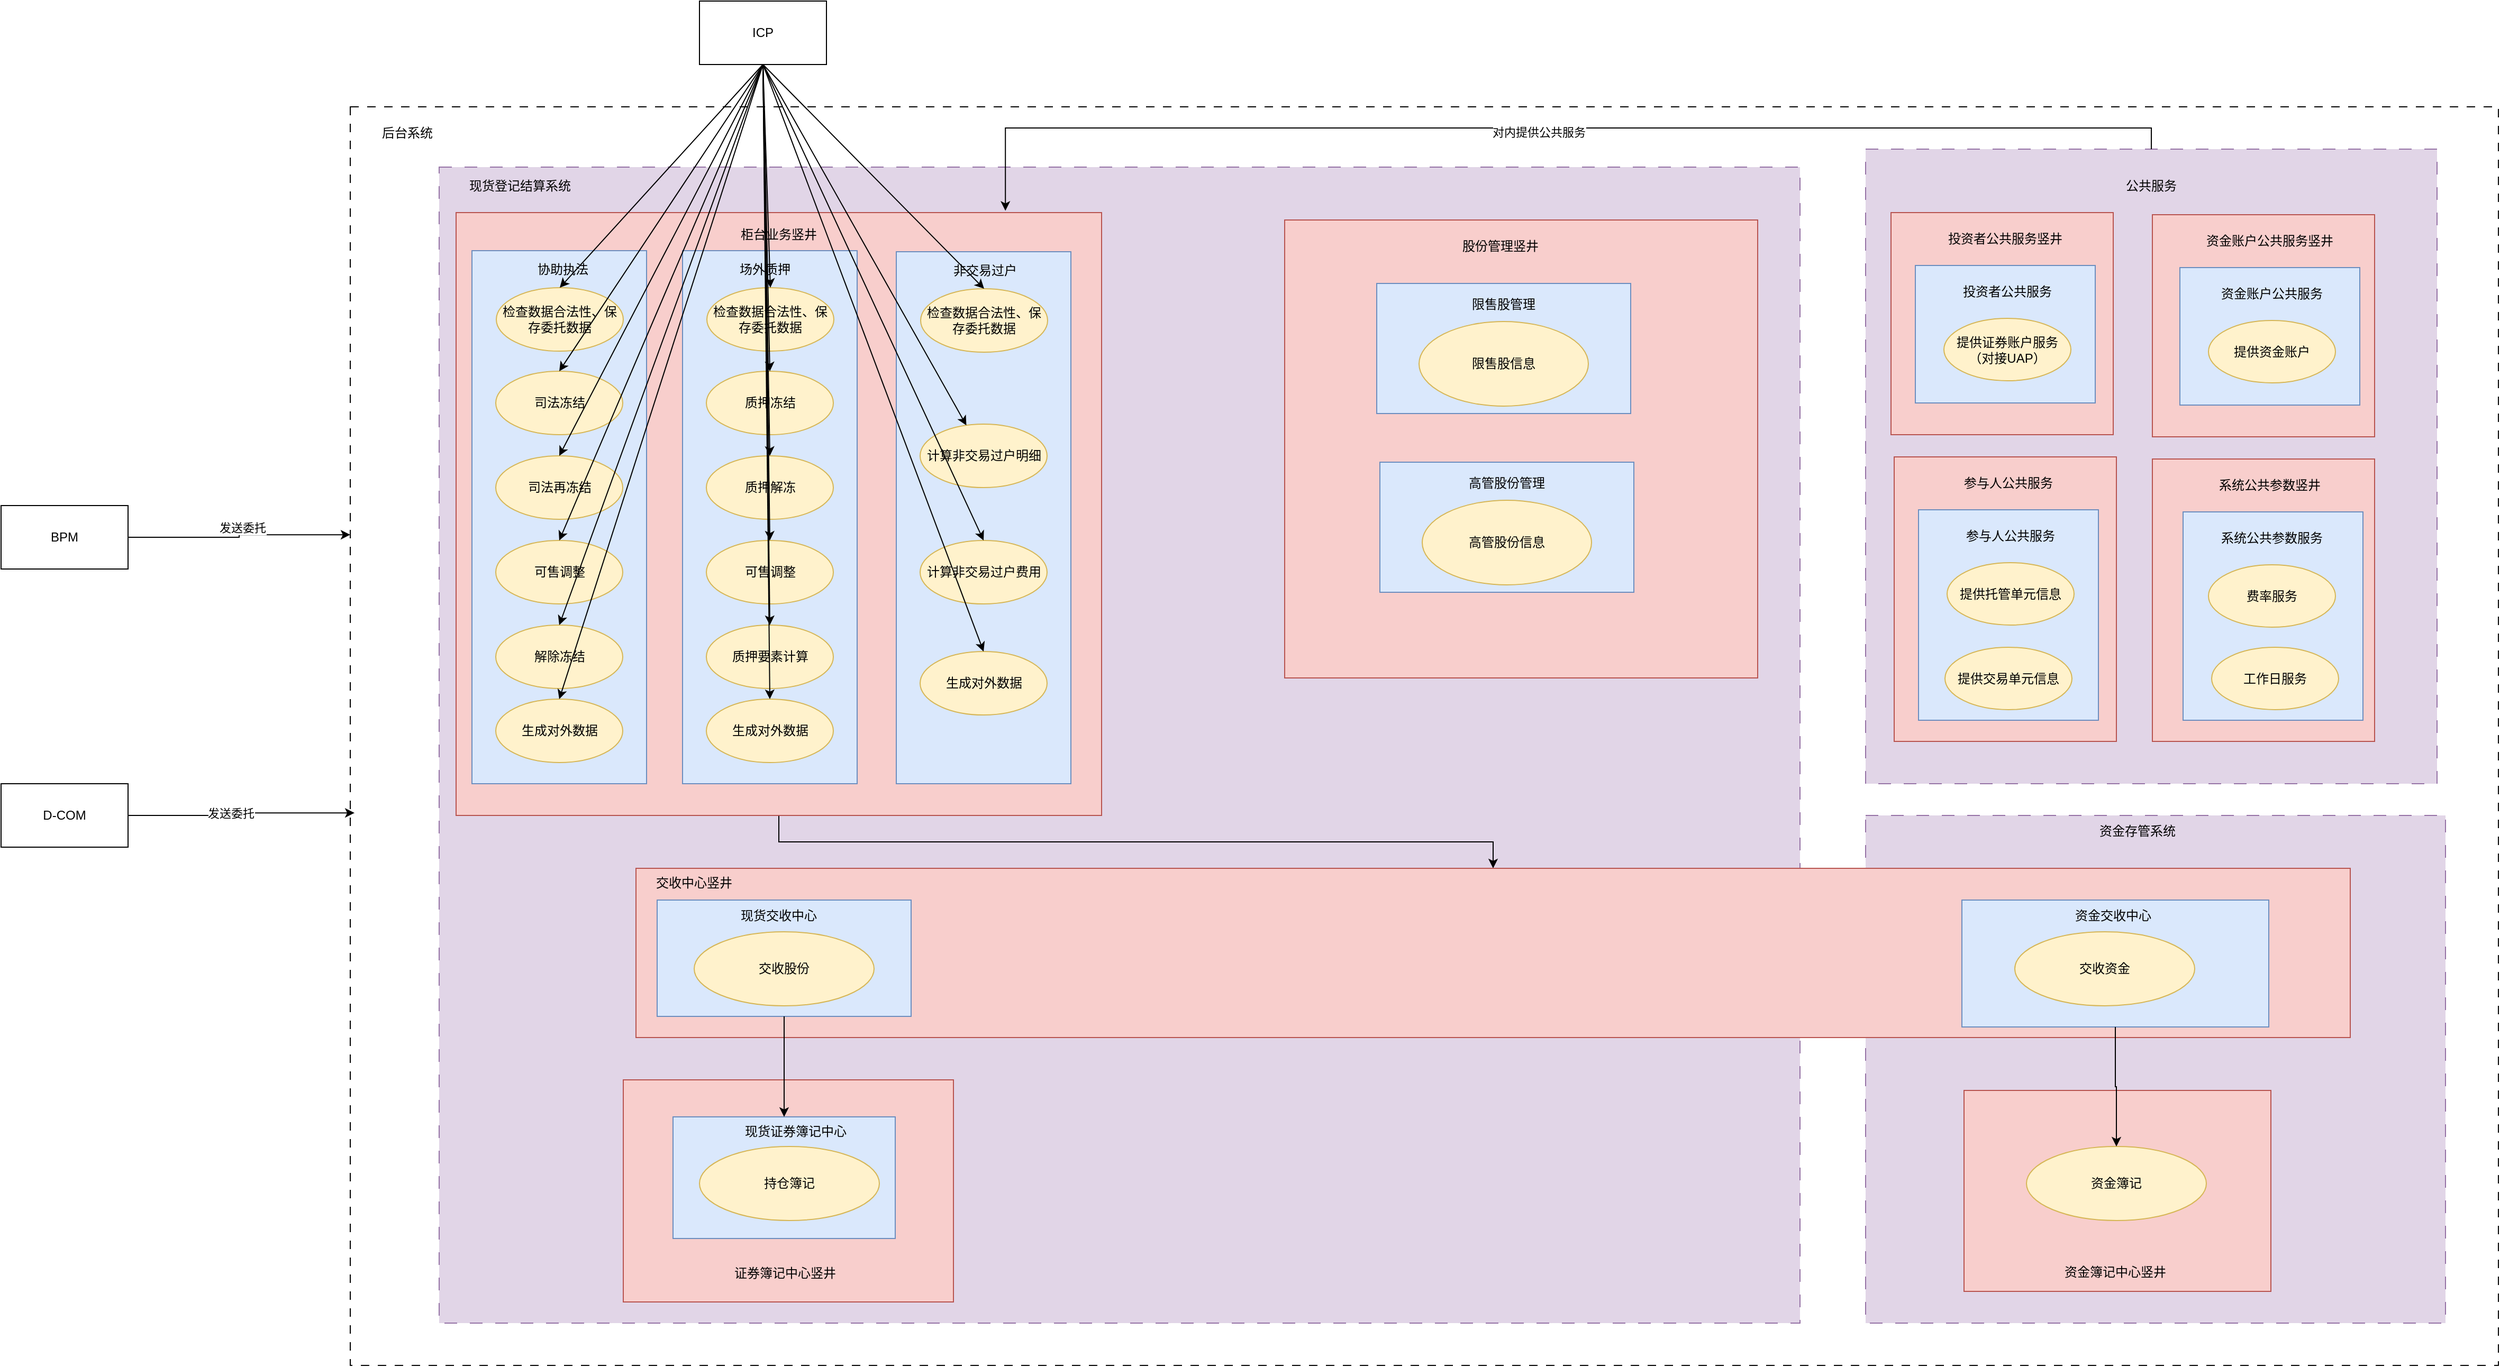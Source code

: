 <mxfile version="27.2.0">
  <diagram name="第 1 页" id="X5nS1ymlnuAeEdiXZMDX">
    <mxGraphModel dx="2137" dy="1877" grid="1" gridSize="10" guides="1" tooltips="1" connect="1" arrows="1" fold="1" page="1" pageScale="1" pageWidth="827" pageHeight="1169" math="0" shadow="0">
      <root>
        <mxCell id="0" />
        <mxCell id="1" parent="0" />
        <mxCell id="fEw6cvL6jdv8BRQX3Pze-2" value="" style="rounded=0;whiteSpace=wrap;html=1;dashed=1;dashPattern=8 8;" parent="1" vertex="1">
          <mxGeometry x="190" y="70" width="2030" height="1190" as="geometry" />
        </mxCell>
        <mxCell id="TJUq0EqaipFlNP349zOz-218" value="" style="rounded=0;whiteSpace=wrap;html=1;fillColor=#e1d5e7;strokeColor=#9673a6;dashed=1;dashPattern=12 12;" vertex="1" parent="1">
          <mxGeometry x="1622" y="740" width="548" height="480" as="geometry" />
        </mxCell>
        <mxCell id="fEw6cvL6jdv8BRQX3Pze-1" value="BPM" style="rounded=0;whiteSpace=wrap;html=1;" parent="1" vertex="1">
          <mxGeometry x="-140" y="447" width="120" height="60" as="geometry" />
        </mxCell>
        <mxCell id="TJUq0EqaipFlNP349zOz-3" value="" style="rounded=0;whiteSpace=wrap;html=1;fillColor=#e1d5e7;strokeColor=#9673a6;dashed=1;dashPattern=12 12;" vertex="1" parent="1">
          <mxGeometry x="274" y="127" width="1286" height="1093" as="geometry" />
        </mxCell>
        <mxCell id="TJUq0EqaipFlNP349zOz-2" value="后台系统" style="text;strokeColor=none;align=center;fillColor=none;html=1;verticalAlign=middle;whiteSpace=wrap;rounded=0;" vertex="1" parent="1">
          <mxGeometry x="214" y="80" width="60" height="30" as="geometry" />
        </mxCell>
        <mxCell id="TJUq0EqaipFlNP349zOz-4" value="现货登记结算系统" style="text;strokeColor=none;align=center;fillColor=none;html=1;verticalAlign=middle;whiteSpace=wrap;rounded=0;" vertex="1" parent="1">
          <mxGeometry x="288" y="130" width="125" height="30" as="geometry" />
        </mxCell>
        <mxCell id="TJUq0EqaipFlNP349zOz-98" style="edgeStyle=orthogonalEdgeStyle;rounded=0;orthogonalLoop=1;jettySize=auto;html=1;exitX=0.5;exitY=1;exitDx=0;exitDy=0;entryX=0.5;entryY=0;entryDx=0;entryDy=0;" edge="1" parent="1" source="TJUq0EqaipFlNP349zOz-13" target="TJUq0EqaipFlNP349zOz-92">
          <mxGeometry relative="1" as="geometry" />
        </mxCell>
        <mxCell id="TJUq0EqaipFlNP349zOz-13" value="" style="rounded=0;whiteSpace=wrap;html=1;fillColor=#f8cecc;strokeColor=#b85450;" vertex="1" parent="1">
          <mxGeometry x="290" y="170" width="610" height="570" as="geometry" />
        </mxCell>
        <mxCell id="TJUq0EqaipFlNP349zOz-15" value="柜台业务竖井" style="text;strokeColor=none;align=center;fillColor=none;html=1;verticalAlign=middle;whiteSpace=wrap;rounded=0;" vertex="1" parent="1">
          <mxGeometry x="545" y="176" width="100" height="30" as="geometry" />
        </mxCell>
        <mxCell id="TJUq0EqaipFlNP349zOz-16" value="" style="rounded=0;whiteSpace=wrap;html=1;fillColor=#dae8fc;strokeColor=#6c8ebf;" vertex="1" parent="1">
          <mxGeometry x="305" y="206" width="165" height="504" as="geometry" />
        </mxCell>
        <mxCell id="TJUq0EqaipFlNP349zOz-17" value="协助执法" style="text;strokeColor=none;align=center;fillColor=none;html=1;verticalAlign=middle;whiteSpace=wrap;rounded=0;" vertex="1" parent="1">
          <mxGeometry x="361" y="209" width="60" height="30" as="geometry" />
        </mxCell>
        <mxCell id="TJUq0EqaipFlNP349zOz-18" value="检查数据合法性、保存委托数据" style="ellipse;whiteSpace=wrap;html=1;fillColor=#fff2cc;strokeColor=#d6b656;" vertex="1" parent="1">
          <mxGeometry x="328" y="241" width="120" height="60" as="geometry" />
        </mxCell>
        <mxCell id="TJUq0EqaipFlNP349zOz-19" value="生成对外数据" style="ellipse;whiteSpace=wrap;html=1;fillColor=#fff2cc;strokeColor=#d6b656;" vertex="1" parent="1">
          <mxGeometry x="327.5" y="630" width="120" height="60" as="geometry" />
        </mxCell>
        <mxCell id="TJUq0EqaipFlNP349zOz-22" value="司法冻结" style="ellipse;whiteSpace=wrap;html=1;fillColor=#fff2cc;strokeColor=#d6b656;" vertex="1" parent="1">
          <mxGeometry x="327.5" y="320" width="120" height="60" as="geometry" />
        </mxCell>
        <mxCell id="TJUq0EqaipFlNP349zOz-23" value="司法再冻结" style="ellipse;whiteSpace=wrap;html=1;fillColor=#fff2cc;strokeColor=#d6b656;" vertex="1" parent="1">
          <mxGeometry x="327.5" y="400" width="120" height="60" as="geometry" />
        </mxCell>
        <mxCell id="TJUq0EqaipFlNP349zOz-24" value="可售调整" style="ellipse;whiteSpace=wrap;html=1;fillColor=#fff2cc;strokeColor=#d6b656;" vertex="1" parent="1">
          <mxGeometry x="327.5" y="480" width="120" height="60" as="geometry" />
        </mxCell>
        <mxCell id="TJUq0EqaipFlNP349zOz-26" value="解除冻结" style="ellipse;whiteSpace=wrap;html=1;fillColor=#fff2cc;strokeColor=#d6b656;" vertex="1" parent="1">
          <mxGeometry x="327.5" y="560" width="120" height="60" as="geometry" />
        </mxCell>
        <mxCell id="TJUq0EqaipFlNP349zOz-27" value="" style="rounded=0;whiteSpace=wrap;html=1;fillColor=#dae8fc;strokeColor=#6c8ebf;" vertex="1" parent="1">
          <mxGeometry x="504" y="206" width="165" height="504" as="geometry" />
        </mxCell>
        <mxCell id="TJUq0EqaipFlNP349zOz-28" value="场外质押" style="text;strokeColor=none;align=center;fillColor=none;html=1;verticalAlign=middle;whiteSpace=wrap;rounded=0;" vertex="1" parent="1">
          <mxGeometry x="552" y="209" width="60" height="30" as="geometry" />
        </mxCell>
        <mxCell id="TJUq0EqaipFlNP349zOz-29" value="检查数据合法性、保存委托数据" style="ellipse;whiteSpace=wrap;html=1;fillColor=#fff2cc;strokeColor=#d6b656;" vertex="1" parent="1">
          <mxGeometry x="527" y="241" width="120" height="60" as="geometry" />
        </mxCell>
        <mxCell id="TJUq0EqaipFlNP349zOz-30" value="生成对外数据" style="ellipse;whiteSpace=wrap;html=1;fillColor=#fff2cc;strokeColor=#d6b656;" vertex="1" parent="1">
          <mxGeometry x="526.5" y="630" width="120" height="60" as="geometry" />
        </mxCell>
        <mxCell id="TJUq0EqaipFlNP349zOz-32" value="质押冻结" style="ellipse;whiteSpace=wrap;html=1;fillColor=#fff2cc;strokeColor=#d6b656;" vertex="1" parent="1">
          <mxGeometry x="526.5" y="320" width="120" height="60" as="geometry" />
        </mxCell>
        <mxCell id="TJUq0EqaipFlNP349zOz-33" value="质押解冻" style="ellipse;whiteSpace=wrap;html=1;fillColor=#fff2cc;strokeColor=#d6b656;" vertex="1" parent="1">
          <mxGeometry x="526.5" y="400" width="120" height="60" as="geometry" />
        </mxCell>
        <mxCell id="TJUq0EqaipFlNP349zOz-34" value="可售调整" style="ellipse;whiteSpace=wrap;html=1;fillColor=#fff2cc;strokeColor=#d6b656;" vertex="1" parent="1">
          <mxGeometry x="526.5" y="480" width="120" height="60" as="geometry" />
        </mxCell>
        <mxCell id="TJUq0EqaipFlNP349zOz-35" value="质押要素计算" style="ellipse;whiteSpace=wrap;html=1;fillColor=#fff2cc;strokeColor=#d6b656;" vertex="1" parent="1">
          <mxGeometry x="526.5" y="560" width="120" height="60" as="geometry" />
        </mxCell>
        <mxCell id="TJUq0EqaipFlNP349zOz-36" value="" style="rounded=0;whiteSpace=wrap;html=1;fillColor=#dae8fc;strokeColor=#6c8ebf;" vertex="1" parent="1">
          <mxGeometry x="706" y="207" width="165" height="503" as="geometry" />
        </mxCell>
        <mxCell id="TJUq0EqaipFlNP349zOz-37" value="非交易过户" style="text;strokeColor=none;align=center;fillColor=none;html=1;verticalAlign=middle;whiteSpace=wrap;rounded=0;" vertex="1" parent="1">
          <mxGeometry x="750" y="210" width="80" height="30" as="geometry" />
        </mxCell>
        <mxCell id="TJUq0EqaipFlNP349zOz-38" value="检查数据合法性、保存委托数据" style="ellipse;whiteSpace=wrap;html=1;fillColor=#fff2cc;strokeColor=#d6b656;" vertex="1" parent="1">
          <mxGeometry x="729" y="242" width="120" height="60" as="geometry" />
        </mxCell>
        <mxCell id="TJUq0EqaipFlNP349zOz-39" value="生成对外数据" style="ellipse;whiteSpace=wrap;html=1;fillColor=#fff2cc;strokeColor=#d6b656;" vertex="1" parent="1">
          <mxGeometry x="728.5" y="585" width="120" height="60" as="geometry" />
        </mxCell>
        <mxCell id="TJUq0EqaipFlNP349zOz-41" value="计算非交易过户明细" style="ellipse;whiteSpace=wrap;html=1;fillColor=#fff2cc;strokeColor=#d6b656;" vertex="1" parent="1">
          <mxGeometry x="728.5" y="370" width="120" height="60" as="geometry" />
        </mxCell>
        <mxCell id="TJUq0EqaipFlNP349zOz-42" value="计算非交易过户费用" style="ellipse;whiteSpace=wrap;html=1;fillColor=#fff2cc;strokeColor=#d6b656;" vertex="1" parent="1">
          <mxGeometry x="728.5" y="480" width="120" height="60" as="geometry" />
        </mxCell>
        <mxCell id="TJUq0EqaipFlNP349zOz-49" style="edgeStyle=orthogonalEdgeStyle;rounded=0;orthogonalLoop=1;jettySize=auto;html=1;exitX=1;exitY=0.5;exitDx=0;exitDy=0;entryX=0.002;entryY=0.561;entryDx=0;entryDy=0;entryPerimeter=0;" edge="1" parent="1" source="TJUq0EqaipFlNP349zOz-46" target="fEw6cvL6jdv8BRQX3Pze-2">
          <mxGeometry relative="1" as="geometry" />
        </mxCell>
        <mxCell id="TJUq0EqaipFlNP349zOz-50" value="发送委托" style="edgeLabel;html=1;align=center;verticalAlign=middle;resizable=0;points=[];" vertex="1" connectable="0" parent="TJUq0EqaipFlNP349zOz-49">
          <mxGeometry x="-0.108" y="2" relative="1" as="geometry">
            <mxPoint as="offset" />
          </mxGeometry>
        </mxCell>
        <mxCell id="TJUq0EqaipFlNP349zOz-46" value="D-COM" style="rounded=0;whiteSpace=wrap;html=1;" vertex="1" parent="1">
          <mxGeometry x="-140" y="710" width="120" height="60" as="geometry" />
        </mxCell>
        <mxCell id="TJUq0EqaipFlNP349zOz-47" style="edgeStyle=orthogonalEdgeStyle;rounded=0;orthogonalLoop=1;jettySize=auto;html=1;exitX=1;exitY=0.5;exitDx=0;exitDy=0;entryX=0;entryY=0.34;entryDx=0;entryDy=0;entryPerimeter=0;" edge="1" parent="1" source="fEw6cvL6jdv8BRQX3Pze-1" target="fEw6cvL6jdv8BRQX3Pze-2">
          <mxGeometry relative="1" as="geometry">
            <mxPoint x="190" y="341" as="targetPoint" />
          </mxGeometry>
        </mxCell>
        <mxCell id="TJUq0EqaipFlNP349zOz-48" value="发送委托" style="edgeLabel;html=1;align=center;verticalAlign=middle;resizable=0;points=[];" vertex="1" connectable="0" parent="TJUq0EqaipFlNP349zOz-47">
          <mxGeometry x="0.011" y="3" relative="1" as="geometry">
            <mxPoint x="3" y="-4" as="offset" />
          </mxGeometry>
        </mxCell>
        <mxCell id="TJUq0EqaipFlNP349zOz-51" value="" style="rounded=0;whiteSpace=wrap;html=1;fillColor=#e1d5e7;strokeColor=#9673a6;dashed=1;dashPattern=12 12;" vertex="1" parent="1">
          <mxGeometry x="1622" y="110" width="540" height="600" as="geometry" />
        </mxCell>
        <mxCell id="TJUq0EqaipFlNP349zOz-52" value="公共服务" style="text;strokeColor=none;align=center;fillColor=none;html=1;verticalAlign=middle;whiteSpace=wrap;rounded=0;" vertex="1" parent="1">
          <mxGeometry x="1862" y="130" width="60" height="30" as="geometry" />
        </mxCell>
        <mxCell id="TJUq0EqaipFlNP349zOz-53" value="" style="rounded=0;whiteSpace=wrap;html=1;fillColor=#f8cecc;strokeColor=#b85450;" vertex="1" parent="1">
          <mxGeometry x="1646" y="170" width="210" height="210" as="geometry" />
        </mxCell>
        <mxCell id="TJUq0EqaipFlNP349zOz-54" value="投资者公共服务竖井" style="text;strokeColor=none;align=center;fillColor=none;html=1;verticalAlign=middle;whiteSpace=wrap;rounded=0;" vertex="1" parent="1">
          <mxGeometry x="1689" y="180" width="130" height="30" as="geometry" />
        </mxCell>
        <mxCell id="TJUq0EqaipFlNP349zOz-61" value="" style="rounded=0;whiteSpace=wrap;html=1;fillColor=#dae8fc;strokeColor=#6c8ebf;" vertex="1" parent="1">
          <mxGeometry x="1669" y="220" width="170" height="130" as="geometry" />
        </mxCell>
        <mxCell id="TJUq0EqaipFlNP349zOz-57" value="提供证券账户服务（对接UAP）" style="ellipse;whiteSpace=wrap;html=1;fillColor=#fff2cc;strokeColor=#d6b656;" vertex="1" parent="1">
          <mxGeometry x="1696" y="270" width="120" height="59" as="geometry" />
        </mxCell>
        <mxCell id="TJUq0EqaipFlNP349zOz-62" value="投资者公共服务" style="text;strokeColor=none;align=center;fillColor=none;html=1;verticalAlign=middle;whiteSpace=wrap;rounded=0;" vertex="1" parent="1">
          <mxGeometry x="1706" y="230" width="100" height="30" as="geometry" />
        </mxCell>
        <mxCell id="TJUq0EqaipFlNP349zOz-63" value="" style="rounded=0;whiteSpace=wrap;html=1;fillColor=#f8cecc;strokeColor=#b85450;" vertex="1" parent="1">
          <mxGeometry x="1649" y="401" width="210" height="269" as="geometry" />
        </mxCell>
        <mxCell id="TJUq0EqaipFlNP349zOz-64" value="参与人公共服务" style="text;strokeColor=none;align=center;fillColor=none;html=1;verticalAlign=middle;whiteSpace=wrap;rounded=0;" vertex="1" parent="1">
          <mxGeometry x="1692" y="411" width="130" height="30" as="geometry" />
        </mxCell>
        <mxCell id="TJUq0EqaipFlNP349zOz-65" value="" style="rounded=0;whiteSpace=wrap;html=1;fillColor=#dae8fc;strokeColor=#6c8ebf;" vertex="1" parent="1">
          <mxGeometry x="1672" y="451" width="170" height="199" as="geometry" />
        </mxCell>
        <mxCell id="TJUq0EqaipFlNP349zOz-66" value="提供托管单元信息" style="ellipse;whiteSpace=wrap;html=1;fillColor=#fff2cc;strokeColor=#d6b656;" vertex="1" parent="1">
          <mxGeometry x="1699" y="501" width="120" height="59" as="geometry" />
        </mxCell>
        <mxCell id="TJUq0EqaipFlNP349zOz-67" value="参与人公共服务" style="text;strokeColor=none;align=center;fillColor=none;html=1;verticalAlign=middle;whiteSpace=wrap;rounded=0;" vertex="1" parent="1">
          <mxGeometry x="1709" y="461" width="100" height="30" as="geometry" />
        </mxCell>
        <mxCell id="TJUq0EqaipFlNP349zOz-68" value="" style="rounded=0;whiteSpace=wrap;html=1;fillColor=#f8cecc;strokeColor=#b85450;fontStyle=1" vertex="1" parent="1">
          <mxGeometry x="1893" y="172" width="210" height="210" as="geometry" />
        </mxCell>
        <mxCell id="TJUq0EqaipFlNP349zOz-69" value="资金账户公共服务竖井" style="text;strokeColor=none;align=center;fillColor=none;html=1;verticalAlign=middle;whiteSpace=wrap;rounded=0;fontStyle=0" vertex="1" parent="1">
          <mxGeometry x="1939" y="182" width="130" height="30" as="geometry" />
        </mxCell>
        <mxCell id="TJUq0EqaipFlNP349zOz-70" value="" style="rounded=0;whiteSpace=wrap;html=1;fillColor=#dae8fc;strokeColor=#6c8ebf;fontStyle=1" vertex="1" parent="1">
          <mxGeometry x="1919" y="222" width="170" height="130" as="geometry" />
        </mxCell>
        <mxCell id="TJUq0EqaipFlNP349zOz-71" value="提供资金账户" style="ellipse;whiteSpace=wrap;html=1;fillColor=#fff2cc;strokeColor=#d6b656;fontStyle=0" vertex="1" parent="1">
          <mxGeometry x="1946" y="272" width="120" height="59" as="geometry" />
        </mxCell>
        <mxCell id="TJUq0EqaipFlNP349zOz-72" value="资金账户公共服务" style="text;strokeColor=none;align=center;fillColor=none;html=1;verticalAlign=middle;whiteSpace=wrap;rounded=0;fontStyle=0" vertex="1" parent="1">
          <mxGeometry x="1956" y="232" width="100" height="30" as="geometry" />
        </mxCell>
        <mxCell id="TJUq0EqaipFlNP349zOz-73" value="" style="rounded=0;whiteSpace=wrap;html=1;fillColor=#f8cecc;strokeColor=#b85450;" vertex="1" parent="1">
          <mxGeometry x="1893" y="403" width="210" height="267" as="geometry" />
        </mxCell>
        <mxCell id="TJUq0EqaipFlNP349zOz-74" value="系统公共参数竖井" style="text;strokeColor=none;align=center;fillColor=none;html=1;verticalAlign=middle;whiteSpace=wrap;rounded=0;" vertex="1" parent="1">
          <mxGeometry x="1939" y="413" width="130" height="30" as="geometry" />
        </mxCell>
        <mxCell id="TJUq0EqaipFlNP349zOz-75" value="" style="rounded=0;whiteSpace=wrap;html=1;fillColor=#dae8fc;strokeColor=#6c8ebf;" vertex="1" parent="1">
          <mxGeometry x="1922" y="453" width="170" height="197" as="geometry" />
        </mxCell>
        <mxCell id="TJUq0EqaipFlNP349zOz-76" value="费率服务" style="ellipse;whiteSpace=wrap;html=1;fillColor=#fff2cc;strokeColor=#d6b656;" vertex="1" parent="1">
          <mxGeometry x="1946" y="503" width="120" height="59" as="geometry" />
        </mxCell>
        <mxCell id="TJUq0EqaipFlNP349zOz-77" value="系统公共参数服务" style="text;strokeColor=none;align=center;fillColor=none;html=1;verticalAlign=middle;whiteSpace=wrap;rounded=0;" vertex="1" parent="1">
          <mxGeometry x="1956" y="463" width="100" height="30" as="geometry" />
        </mxCell>
        <mxCell id="TJUq0EqaipFlNP349zOz-79" value="提供交易单元信息" style="ellipse;whiteSpace=wrap;html=1;fillColor=#fff2cc;strokeColor=#d6b656;" vertex="1" parent="1">
          <mxGeometry x="1697" y="581" width="120" height="59" as="geometry" />
        </mxCell>
        <mxCell id="TJUq0EqaipFlNP349zOz-82" value="工作日服务" style="ellipse;whiteSpace=wrap;html=1;fillColor=#fff2cc;strokeColor=#d6b656;" vertex="1" parent="1">
          <mxGeometry x="1949" y="581" width="120" height="59" as="geometry" />
        </mxCell>
        <mxCell id="TJUq0EqaipFlNP349zOz-100" value="交收中心竖井" style="text;strokeColor=none;align=center;fillColor=none;html=1;verticalAlign=middle;whiteSpace=wrap;rounded=0;" vertex="1" parent="1">
          <mxGeometry x="540" y="789" width="120" height="40" as="geometry" />
        </mxCell>
        <mxCell id="TJUq0EqaipFlNP349zOz-92" value="" style="rounded=0;whiteSpace=wrap;html=1;fillColor=#f8cecc;strokeColor=#b85450;" vertex="1" parent="1">
          <mxGeometry x="460" y="790" width="1620" height="160" as="geometry" />
        </mxCell>
        <mxCell id="TJUq0EqaipFlNP349zOz-115" value="ICP" style="rounded=0;whiteSpace=wrap;html=1;" vertex="1" parent="1">
          <mxGeometry x="520" y="-30" width="120" height="60" as="geometry" />
        </mxCell>
        <mxCell id="TJUq0EqaipFlNP349zOz-120" value="" style="edgeStyle=none;orthogonalLoop=1;jettySize=auto;html=1;rounded=0;entryX=0.5;entryY=0;entryDx=0;entryDy=0;exitX=0.5;exitY=1;exitDx=0;exitDy=0;" edge="1" parent="1" source="TJUq0EqaipFlNP349zOz-115" target="TJUq0EqaipFlNP349zOz-18">
          <mxGeometry width="80" relative="1" as="geometry">
            <mxPoint x="830" y="220" as="sourcePoint" />
            <mxPoint x="910" y="220" as="targetPoint" />
            <Array as="points" />
          </mxGeometry>
        </mxCell>
        <mxCell id="TJUq0EqaipFlNP349zOz-122" value="" style="edgeStyle=none;orthogonalLoop=1;jettySize=auto;html=1;rounded=0;entryX=0.5;entryY=0;entryDx=0;entryDy=0;exitX=0.5;exitY=1;exitDx=0;exitDy=0;" edge="1" parent="1" source="TJUq0EqaipFlNP349zOz-115" target="TJUq0EqaipFlNP349zOz-22">
          <mxGeometry width="80" relative="1" as="geometry">
            <mxPoint x="682" y="120" as="sourcePoint" />
            <mxPoint x="490" y="331" as="targetPoint" />
            <Array as="points" />
          </mxGeometry>
        </mxCell>
        <mxCell id="TJUq0EqaipFlNP349zOz-123" value="" style="edgeStyle=none;orthogonalLoop=1;jettySize=auto;html=1;rounded=0;entryX=0.5;entryY=0;entryDx=0;entryDy=0;exitX=0.5;exitY=1;exitDx=0;exitDy=0;" edge="1" parent="1" source="TJUq0EqaipFlNP349zOz-115" target="TJUq0EqaipFlNP349zOz-23">
          <mxGeometry width="80" relative="1" as="geometry">
            <mxPoint x="632" y="310" as="sourcePoint" />
            <mxPoint x="440" y="521" as="targetPoint" />
            <Array as="points" />
          </mxGeometry>
        </mxCell>
        <mxCell id="TJUq0EqaipFlNP349zOz-124" value="" style="edgeStyle=none;orthogonalLoop=1;jettySize=auto;html=1;rounded=0;entryX=0.5;entryY=0;entryDx=0;entryDy=0;exitX=0.5;exitY=1;exitDx=0;exitDy=0;" edge="1" parent="1" source="TJUq0EqaipFlNP349zOz-115" target="TJUq0EqaipFlNP349zOz-24">
          <mxGeometry width="80" relative="1" as="geometry">
            <mxPoint x="580" y="40" as="sourcePoint" />
            <mxPoint x="700" y="251" as="targetPoint" />
            <Array as="points" />
          </mxGeometry>
        </mxCell>
        <mxCell id="TJUq0EqaipFlNP349zOz-125" value="" style="edgeStyle=none;orthogonalLoop=1;jettySize=auto;html=1;rounded=0;exitX=0.5;exitY=1;exitDx=0;exitDy=0;entryX=0.5;entryY=0;entryDx=0;entryDy=0;" edge="1" parent="1" source="TJUq0EqaipFlNP349zOz-115" target="TJUq0EqaipFlNP349zOz-26">
          <mxGeometry width="80" relative="1" as="geometry">
            <mxPoint x="962" y="270" as="sourcePoint" />
            <mxPoint x="770" y="481" as="targetPoint" />
            <Array as="points" />
          </mxGeometry>
        </mxCell>
        <mxCell id="TJUq0EqaipFlNP349zOz-126" value="" style="edgeStyle=none;orthogonalLoop=1;jettySize=auto;html=1;rounded=0;entryX=0.5;entryY=0;entryDx=0;entryDy=0;exitX=0.5;exitY=1;exitDx=0;exitDy=0;" edge="1" parent="1" source="TJUq0EqaipFlNP349zOz-115" target="TJUq0EqaipFlNP349zOz-19">
          <mxGeometry width="80" relative="1" as="geometry">
            <mxPoint x="632" y="670" as="sourcePoint" />
            <mxPoint x="440" y="881" as="targetPoint" />
            <Array as="points" />
          </mxGeometry>
        </mxCell>
        <mxCell id="TJUq0EqaipFlNP349zOz-127" value="" style="edgeStyle=none;orthogonalLoop=1;jettySize=auto;html=1;rounded=0;entryX=0.5;entryY=0;entryDx=0;entryDy=0;exitX=0.5;exitY=1;exitDx=0;exitDy=0;" edge="1" parent="1" source="TJUq0EqaipFlNP349zOz-115" target="TJUq0EqaipFlNP349zOz-29">
          <mxGeometry width="80" relative="1" as="geometry">
            <mxPoint x="580" y="50" as="sourcePoint" />
            <mxPoint x="820" y="231" as="targetPoint" />
            <Array as="points" />
          </mxGeometry>
        </mxCell>
        <mxCell id="TJUq0EqaipFlNP349zOz-128" value="" style="edgeStyle=none;orthogonalLoop=1;jettySize=auto;html=1;rounded=0;entryX=0.5;entryY=0;entryDx=0;entryDy=0;exitX=0.5;exitY=1;exitDx=0;exitDy=0;" edge="1" parent="1" source="TJUq0EqaipFlNP349zOz-115" target="TJUq0EqaipFlNP349zOz-32">
          <mxGeometry width="80" relative="1" as="geometry">
            <mxPoint x="932" y="70" as="sourcePoint" />
            <mxPoint x="740" y="281" as="targetPoint" />
            <Array as="points" />
          </mxGeometry>
        </mxCell>
        <mxCell id="TJUq0EqaipFlNP349zOz-129" value="" style="edgeStyle=none;orthogonalLoop=1;jettySize=auto;html=1;rounded=0;entryX=0.5;entryY=0;entryDx=0;entryDy=0;" edge="1" parent="1" target="TJUq0EqaipFlNP349zOz-33">
          <mxGeometry width="80" relative="1" as="geometry">
            <mxPoint x="580" y="40" as="sourcePoint" />
            <mxPoint x="780" y="391" as="targetPoint" />
            <Array as="points" />
          </mxGeometry>
        </mxCell>
        <mxCell id="TJUq0EqaipFlNP349zOz-130" value="" style="edgeStyle=none;orthogonalLoop=1;jettySize=auto;html=1;rounded=0;entryX=0.5;entryY=0;entryDx=0;entryDy=0;exitX=0.5;exitY=1;exitDx=0;exitDy=0;" edge="1" parent="1" source="TJUq0EqaipFlNP349zOz-115" target="TJUq0EqaipFlNP349zOz-34">
          <mxGeometry width="80" relative="1" as="geometry">
            <mxPoint x="882" y="450" as="sourcePoint" />
            <mxPoint x="690" y="661" as="targetPoint" />
            <Array as="points" />
          </mxGeometry>
        </mxCell>
        <mxCell id="TJUq0EqaipFlNP349zOz-131" value="" style="edgeStyle=none;orthogonalLoop=1;jettySize=auto;html=1;rounded=0;entryX=0.5;entryY=0;entryDx=0;entryDy=0;exitX=0.5;exitY=1;exitDx=0;exitDy=0;" edge="1" parent="1" source="TJUq0EqaipFlNP349zOz-115" target="TJUq0EqaipFlNP349zOz-35">
          <mxGeometry width="80" relative="1" as="geometry">
            <mxPoint x="962" y="230" as="sourcePoint" />
            <mxPoint x="770" y="441" as="targetPoint" />
            <Array as="points" />
          </mxGeometry>
        </mxCell>
        <mxCell id="TJUq0EqaipFlNP349zOz-132" value="" style="edgeStyle=none;orthogonalLoop=1;jettySize=auto;html=1;rounded=0;entryX=0.5;entryY=0;entryDx=0;entryDy=0;exitX=0.5;exitY=1;exitDx=0;exitDy=0;" edge="1" parent="1" source="TJUq0EqaipFlNP349zOz-115" target="TJUq0EqaipFlNP349zOz-30">
          <mxGeometry width="80" relative="1" as="geometry">
            <mxPoint x="992" y="380" as="sourcePoint" />
            <mxPoint x="800" y="591" as="targetPoint" />
            <Array as="points" />
          </mxGeometry>
        </mxCell>
        <mxCell id="TJUq0EqaipFlNP349zOz-134" value="" style="edgeStyle=none;orthogonalLoop=1;jettySize=auto;html=1;rounded=0;entryX=0.5;entryY=0;entryDx=0;entryDy=0;exitX=0.5;exitY=1;exitDx=0;exitDy=0;" edge="1" parent="1" source="TJUq0EqaipFlNP349zOz-115" target="TJUq0EqaipFlNP349zOz-38">
          <mxGeometry width="80" relative="1" as="geometry">
            <mxPoint x="1152" as="sourcePoint" />
            <mxPoint x="960" y="211" as="targetPoint" />
            <Array as="points" />
          </mxGeometry>
        </mxCell>
        <mxCell id="TJUq0EqaipFlNP349zOz-135" value="" style="edgeStyle=none;orthogonalLoop=1;jettySize=auto;html=1;rounded=0;exitX=0.5;exitY=1;exitDx=0;exitDy=0;" edge="1" parent="1" source="TJUq0EqaipFlNP349zOz-115" target="TJUq0EqaipFlNP349zOz-41">
          <mxGeometry width="80" relative="1" as="geometry">
            <mxPoint x="772" y="20" as="sourcePoint" />
            <mxPoint x="580" y="231" as="targetPoint" />
            <Array as="points" />
          </mxGeometry>
        </mxCell>
        <mxCell id="TJUq0EqaipFlNP349zOz-136" value="" style="edgeStyle=none;orthogonalLoop=1;jettySize=auto;html=1;rounded=0;entryX=0.5;entryY=0;entryDx=0;entryDy=0;exitX=0.5;exitY=1;exitDx=0;exitDy=0;" edge="1" parent="1" source="TJUq0EqaipFlNP349zOz-115" target="TJUq0EqaipFlNP349zOz-42">
          <mxGeometry width="80" relative="1" as="geometry">
            <mxPoint x="772" y="20" as="sourcePoint" />
            <mxPoint x="580" y="231" as="targetPoint" />
            <Array as="points" />
          </mxGeometry>
        </mxCell>
        <mxCell id="TJUq0EqaipFlNP349zOz-137" value="" style="edgeStyle=none;orthogonalLoop=1;jettySize=auto;html=1;rounded=0;entryX=0.5;entryY=0;entryDx=0;entryDy=0;exitX=0.5;exitY=1;exitDx=0;exitDy=0;" edge="1" parent="1" source="TJUq0EqaipFlNP349zOz-115" target="TJUq0EqaipFlNP349zOz-39">
          <mxGeometry width="80" relative="1" as="geometry">
            <mxPoint x="772" y="20" as="sourcePoint" />
            <mxPoint x="580" y="231" as="targetPoint" />
            <Array as="points" />
          </mxGeometry>
        </mxCell>
        <mxCell id="TJUq0EqaipFlNP349zOz-160" value="" style="rounded=0;whiteSpace=wrap;html=1;fillColor=#f8cecc;strokeColor=#b85450;" vertex="1" parent="1">
          <mxGeometry x="1073" y="177" width="447" height="433" as="geometry" />
        </mxCell>
        <mxCell id="TJUq0EqaipFlNP349zOz-162" value="股份管理竖井" style="text;strokeColor=none;align=center;fillColor=none;html=1;verticalAlign=middle;whiteSpace=wrap;rounded=0;" vertex="1" parent="1">
          <mxGeometry x="1194" y="187" width="166" height="30" as="geometry" />
        </mxCell>
        <mxCell id="TJUq0EqaipFlNP349zOz-165" value="" style="rounded=0;whiteSpace=wrap;html=1;fillColor=#dae8fc;strokeColor=#6c8ebf;" vertex="1" parent="1">
          <mxGeometry x="1160" y="237" width="240" height="123" as="geometry" />
        </mxCell>
        <mxCell id="TJUq0EqaipFlNP349zOz-170" value="" style="rounded=0;whiteSpace=wrap;html=1;fillColor=#dae8fc;strokeColor=#6c8ebf;" vertex="1" parent="1">
          <mxGeometry x="480" y="820" width="240" height="110" as="geometry" />
        </mxCell>
        <mxCell id="TJUq0EqaipFlNP349zOz-103" value="交收股份" style="ellipse;whiteSpace=wrap;html=1;fillColor=#fff2cc;strokeColor=#d6b656;" vertex="1" parent="1">
          <mxGeometry x="515" y="850" width="170" height="70" as="geometry" />
        </mxCell>
        <mxCell id="TJUq0EqaipFlNP349zOz-171" value="现货交收中心" style="text;strokeColor=none;align=center;fillColor=none;html=1;verticalAlign=middle;whiteSpace=wrap;rounded=0;" vertex="1" parent="1">
          <mxGeometry x="545" y="820" width="100" height="30" as="geometry" />
        </mxCell>
        <mxCell id="TJUq0EqaipFlNP349zOz-172" value="" style="rounded=0;whiteSpace=wrap;html=1;fillColor=#dae8fc;strokeColor=#6c8ebf;" vertex="1" parent="1">
          <mxGeometry x="1713" y="820" width="290" height="120" as="geometry" />
        </mxCell>
        <mxCell id="TJUq0EqaipFlNP349zOz-177" style="edgeStyle=orthogonalEdgeStyle;rounded=0;orthogonalLoop=1;jettySize=auto;html=1;exitX=0.5;exitY=0;exitDx=0;exitDy=0;entryX=0.851;entryY=-0.003;entryDx=0;entryDy=0;entryPerimeter=0;" edge="1" parent="1" source="TJUq0EqaipFlNP349zOz-51" target="TJUq0EqaipFlNP349zOz-13">
          <mxGeometry relative="1" as="geometry">
            <Array as="points">
              <mxPoint x="1892" y="90" />
              <mxPoint x="809" y="90" />
            </Array>
          </mxGeometry>
        </mxCell>
        <mxCell id="TJUq0EqaipFlNP349zOz-178" value="对内提供公共服务" style="edgeLabel;html=1;align=center;verticalAlign=middle;resizable=0;points=[];" vertex="1" connectable="0" parent="TJUq0EqaipFlNP349zOz-177">
          <mxGeometry x="0.015" y="4" relative="1" as="geometry">
            <mxPoint as="offset" />
          </mxGeometry>
        </mxCell>
        <mxCell id="TJUq0EqaipFlNP349zOz-181" value="资金交收中心" style="text;strokeColor=none;align=center;fillColor=none;html=1;verticalAlign=middle;whiteSpace=wrap;rounded=0;" vertex="1" parent="1">
          <mxGeometry x="1801" y="820" width="110" height="30" as="geometry" />
        </mxCell>
        <mxCell id="TJUq0EqaipFlNP349zOz-183" value="交收资金" style="ellipse;whiteSpace=wrap;html=1;fillColor=#fff2cc;strokeColor=#d6b656;" vertex="1" parent="1">
          <mxGeometry x="1763" y="850" width="170" height="70" as="geometry" />
        </mxCell>
        <mxCell id="TJUq0EqaipFlNP349zOz-184" value="交收中心竖井" style="text;strokeColor=none;align=center;fillColor=none;html=1;verticalAlign=middle;whiteSpace=wrap;rounded=0;" vertex="1" parent="1">
          <mxGeometry x="460" y="789" width="110" height="30" as="geometry" />
        </mxCell>
        <mxCell id="TJUq0EqaipFlNP349zOz-186" value="" style="rounded=0;whiteSpace=wrap;html=1;fillColor=#f8cecc;strokeColor=#b85450;" vertex="1" parent="1">
          <mxGeometry x="1715" y="1000" width="290" height="190" as="geometry" />
        </mxCell>
        <mxCell id="TJUq0EqaipFlNP349zOz-192" value="" style="rounded=0;whiteSpace=wrap;html=1;fillColor=#f8cecc;strokeColor=#b85450;" vertex="1" parent="1">
          <mxGeometry x="448" y="990" width="312" height="210" as="geometry" />
        </mxCell>
        <mxCell id="TJUq0EqaipFlNP349zOz-196" value="" style="rounded=0;whiteSpace=wrap;html=1;fillColor=#dae8fc;strokeColor=#6c8ebf;" vertex="1" parent="1">
          <mxGeometry x="495" y="1025" width="210" height="115" as="geometry" />
        </mxCell>
        <mxCell id="TJUq0EqaipFlNP349zOz-106" value="持仓簿记" style="ellipse;whiteSpace=wrap;html=1;fillColor=#fff2cc;strokeColor=#d6b656;" vertex="1" parent="1">
          <mxGeometry x="520" y="1053" width="170" height="70" as="geometry" />
        </mxCell>
        <mxCell id="TJUq0EqaipFlNP349zOz-105" value="现货证券簿记中心" style="text;strokeColor=none;align=center;fillColor=none;html=1;verticalAlign=middle;whiteSpace=wrap;rounded=0;" vertex="1" parent="1">
          <mxGeometry x="551" y="1025" width="120" height="28" as="geometry" />
        </mxCell>
        <mxCell id="TJUq0EqaipFlNP349zOz-198" value="证券簿记中心竖井" style="text;strokeColor=none;align=center;fillColor=none;html=1;verticalAlign=middle;whiteSpace=wrap;rounded=0;" vertex="1" parent="1">
          <mxGeometry x="531" y="1158" width="140" height="30" as="geometry" />
        </mxCell>
        <mxCell id="TJUq0EqaipFlNP349zOz-199" style="edgeStyle=orthogonalEdgeStyle;rounded=0;orthogonalLoop=1;jettySize=auto;html=1;exitX=0.5;exitY=1;exitDx=0;exitDy=0;entryX=0.5;entryY=0;entryDx=0;entryDy=0;" edge="1" parent="1" source="TJUq0EqaipFlNP349zOz-170" target="TJUq0EqaipFlNP349zOz-196">
          <mxGeometry relative="1" as="geometry" />
        </mxCell>
        <mxCell id="TJUq0EqaipFlNP349zOz-187" value="资金簿记中心竖井" style="text;strokeColor=none;align=center;fillColor=none;html=1;verticalAlign=middle;whiteSpace=wrap;rounded=0;" vertex="1" parent="1">
          <mxGeometry x="1808" y="1142" width="100" height="60" as="geometry" />
        </mxCell>
        <mxCell id="TJUq0EqaipFlNP349zOz-111" value="资金簿记" style="ellipse;whiteSpace=wrap;html=1;fillColor=#fff2cc;strokeColor=#d6b656;" vertex="1" parent="1">
          <mxGeometry x="1774" y="1053" width="170" height="70" as="geometry" />
        </mxCell>
        <mxCell id="TJUq0EqaipFlNP349zOz-205" style="edgeStyle=orthogonalEdgeStyle;rounded=0;orthogonalLoop=1;jettySize=auto;html=1;exitX=0.5;exitY=1;exitDx=0;exitDy=0;entryX=0.5;entryY=0;entryDx=0;entryDy=0;" edge="1" parent="1" source="TJUq0EqaipFlNP349zOz-172" target="TJUq0EqaipFlNP349zOz-111">
          <mxGeometry relative="1" as="geometry" />
        </mxCell>
        <mxCell id="TJUq0EqaipFlNP349zOz-209" value="限售股管理" style="text;strokeColor=none;align=center;fillColor=none;html=1;verticalAlign=middle;whiteSpace=wrap;rounded=0;" vertex="1" parent="1">
          <mxGeometry x="1235" y="242" width="90" height="30" as="geometry" />
        </mxCell>
        <mxCell id="TJUq0EqaipFlNP349zOz-210" value="限售股信息" style="ellipse;whiteSpace=wrap;html=1;fillColor=#fff2cc;strokeColor=#d6b656;" vertex="1" parent="1">
          <mxGeometry x="1200" y="273" width="160" height="80" as="geometry" />
        </mxCell>
        <mxCell id="TJUq0EqaipFlNP349zOz-211" value="" style="rounded=0;whiteSpace=wrap;html=1;fillColor=#dae8fc;strokeColor=#6c8ebf;" vertex="1" parent="1">
          <mxGeometry x="1163" y="406" width="240" height="123" as="geometry" />
        </mxCell>
        <mxCell id="TJUq0EqaipFlNP349zOz-212" value="高管股份管理" style="text;strokeColor=none;align=center;fillColor=none;html=1;verticalAlign=middle;whiteSpace=wrap;rounded=0;" vertex="1" parent="1">
          <mxGeometry x="1238" y="411" width="90" height="30" as="geometry" />
        </mxCell>
        <mxCell id="TJUq0EqaipFlNP349zOz-213" value="高管股份信息" style="ellipse;whiteSpace=wrap;html=1;fillColor=#fff2cc;strokeColor=#d6b656;" vertex="1" parent="1">
          <mxGeometry x="1203" y="442" width="160" height="80" as="geometry" />
        </mxCell>
        <mxCell id="TJUq0EqaipFlNP349zOz-219" value="资金存管系统" style="text;strokeColor=none;align=center;fillColor=none;html=1;verticalAlign=middle;whiteSpace=wrap;rounded=0;" vertex="1" parent="1">
          <mxGeometry x="1839" y="740" width="80" height="30" as="geometry" />
        </mxCell>
      </root>
    </mxGraphModel>
  </diagram>
</mxfile>
